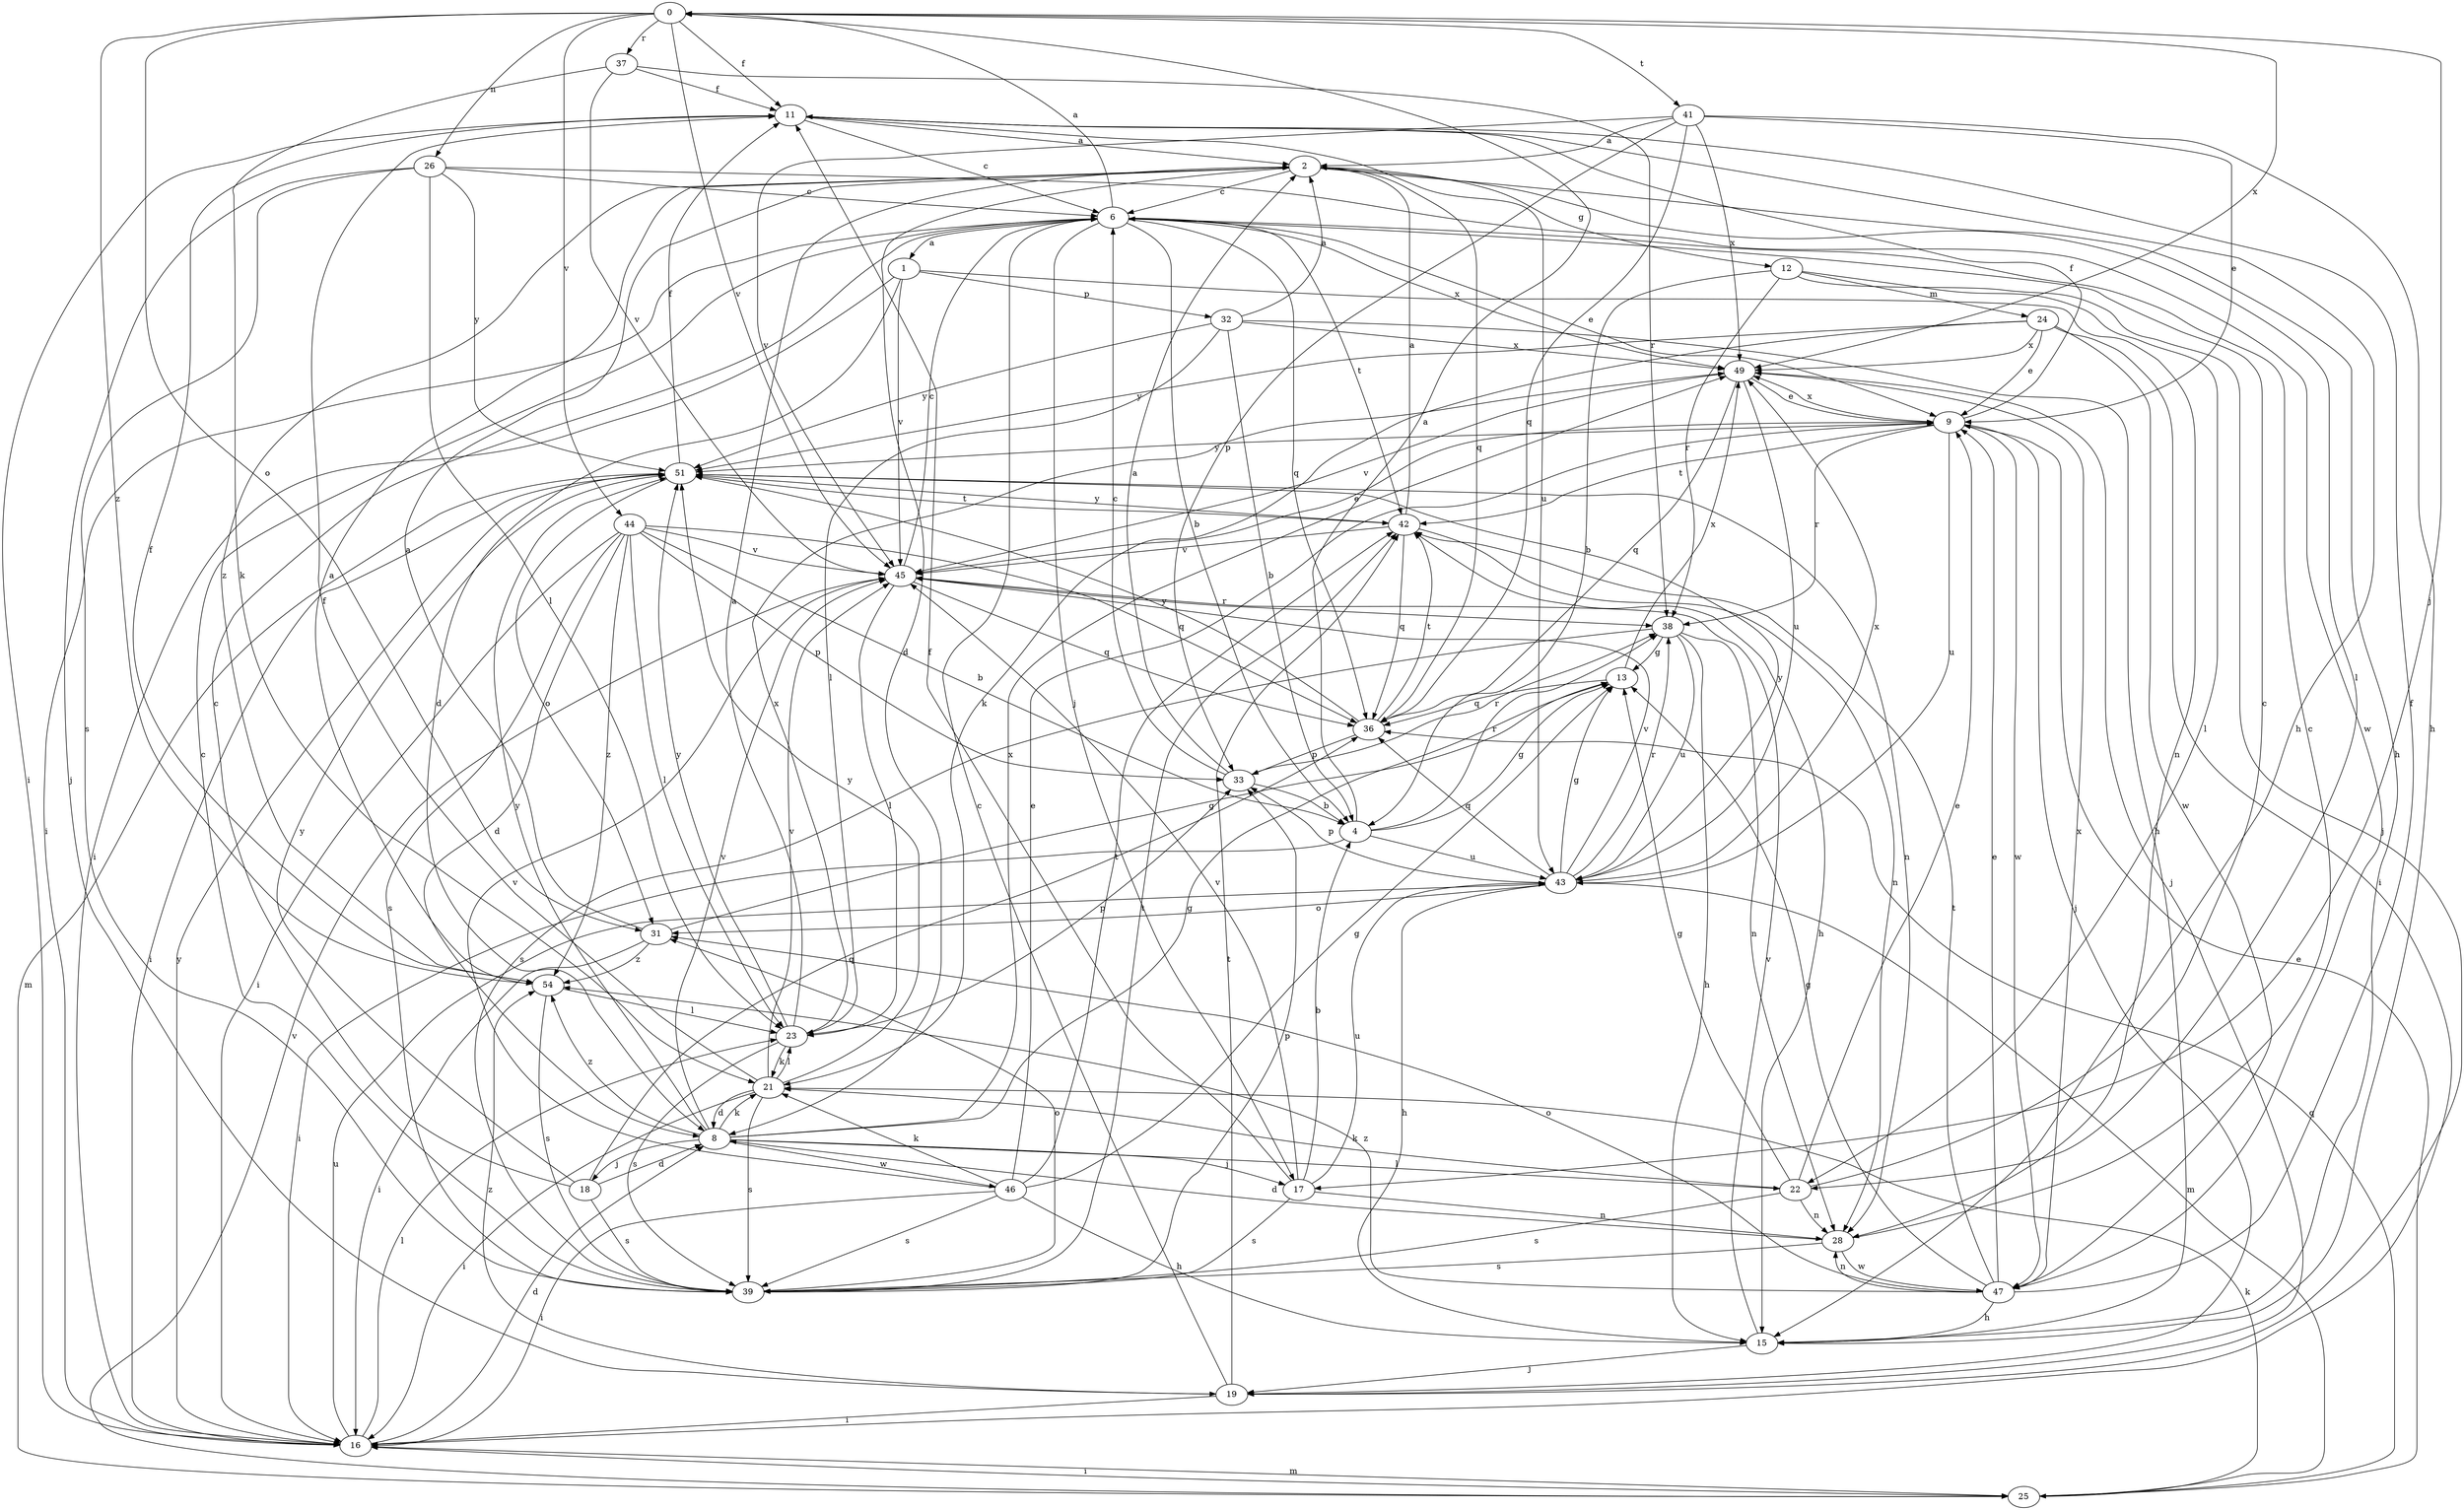 strict digraph  {
0;
1;
2;
4;
6;
8;
9;
11;
12;
13;
15;
16;
17;
18;
19;
21;
22;
23;
24;
25;
26;
28;
31;
32;
33;
36;
37;
38;
39;
41;
42;
43;
44;
45;
46;
47;
49;
51;
54;
0 -> 11  [label=f];
0 -> 17  [label=j];
0 -> 26  [label=n];
0 -> 31  [label=o];
0 -> 37  [label=r];
0 -> 41  [label=t];
0 -> 44  [label=v];
0 -> 45  [label=v];
0 -> 49  [label=x];
0 -> 54  [label=z];
1 -> 8  [label=d];
1 -> 16  [label=i];
1 -> 28  [label=n];
1 -> 32  [label=p];
1 -> 45  [label=v];
2 -> 6  [label=c];
2 -> 8  [label=d];
2 -> 12  [label=g];
2 -> 15  [label=h];
2 -> 22  [label=l];
2 -> 36  [label=q];
2 -> 54  [label=z];
4 -> 0  [label=a];
4 -> 13  [label=g];
4 -> 16  [label=i];
4 -> 38  [label=r];
4 -> 43  [label=u];
6 -> 0  [label=a];
6 -> 1  [label=a];
6 -> 4  [label=b];
6 -> 9  [label=e];
6 -> 16  [label=i];
6 -> 17  [label=j];
6 -> 36  [label=q];
6 -> 42  [label=t];
6 -> 49  [label=x];
8 -> 13  [label=g];
8 -> 17  [label=j];
8 -> 18  [label=j];
8 -> 21  [label=k];
8 -> 22  [label=l];
8 -> 45  [label=v];
8 -> 46  [label=w];
8 -> 49  [label=x];
8 -> 51  [label=y];
8 -> 54  [label=z];
9 -> 11  [label=f];
9 -> 19  [label=j];
9 -> 38  [label=r];
9 -> 42  [label=t];
9 -> 43  [label=u];
9 -> 47  [label=w];
9 -> 49  [label=x];
9 -> 51  [label=y];
11 -> 2  [label=a];
11 -> 6  [label=c];
11 -> 15  [label=h];
11 -> 16  [label=i];
11 -> 43  [label=u];
12 -> 4  [label=b];
12 -> 19  [label=j];
12 -> 22  [label=l];
12 -> 24  [label=m];
12 -> 38  [label=r];
13 -> 36  [label=q];
13 -> 49  [label=x];
15 -> 19  [label=j];
15 -> 45  [label=v];
16 -> 8  [label=d];
16 -> 23  [label=l];
16 -> 25  [label=m];
16 -> 43  [label=u];
16 -> 51  [label=y];
17 -> 4  [label=b];
17 -> 11  [label=f];
17 -> 28  [label=n];
17 -> 39  [label=s];
17 -> 43  [label=u];
17 -> 45  [label=v];
18 -> 6  [label=c];
18 -> 8  [label=d];
18 -> 36  [label=q];
18 -> 39  [label=s];
18 -> 51  [label=y];
19 -> 6  [label=c];
19 -> 16  [label=i];
19 -> 42  [label=t];
19 -> 54  [label=z];
21 -> 8  [label=d];
21 -> 11  [label=f];
21 -> 16  [label=i];
21 -> 23  [label=l];
21 -> 39  [label=s];
21 -> 45  [label=v];
21 -> 51  [label=y];
22 -> 6  [label=c];
22 -> 9  [label=e];
22 -> 13  [label=g];
22 -> 21  [label=k];
22 -> 28  [label=n];
22 -> 39  [label=s];
23 -> 2  [label=a];
23 -> 21  [label=k];
23 -> 33  [label=p];
23 -> 39  [label=s];
23 -> 49  [label=x];
23 -> 51  [label=y];
24 -> 9  [label=e];
24 -> 16  [label=i];
24 -> 21  [label=k];
24 -> 47  [label=w];
24 -> 49  [label=x];
24 -> 51  [label=y];
25 -> 9  [label=e];
25 -> 16  [label=i];
25 -> 21  [label=k];
25 -> 36  [label=q];
25 -> 45  [label=v];
26 -> 6  [label=c];
26 -> 19  [label=j];
26 -> 23  [label=l];
26 -> 39  [label=s];
26 -> 47  [label=w];
26 -> 51  [label=y];
28 -> 6  [label=c];
28 -> 8  [label=d];
28 -> 39  [label=s];
28 -> 47  [label=w];
31 -> 2  [label=a];
31 -> 13  [label=g];
31 -> 16  [label=i];
31 -> 54  [label=z];
32 -> 2  [label=a];
32 -> 4  [label=b];
32 -> 15  [label=h];
32 -> 23  [label=l];
32 -> 49  [label=x];
32 -> 51  [label=y];
33 -> 2  [label=a];
33 -> 4  [label=b];
33 -> 6  [label=c];
33 -> 38  [label=r];
36 -> 33  [label=p];
36 -> 42  [label=t];
36 -> 51  [label=y];
37 -> 11  [label=f];
37 -> 21  [label=k];
37 -> 38  [label=r];
37 -> 45  [label=v];
38 -> 13  [label=g];
38 -> 15  [label=h];
38 -> 28  [label=n];
38 -> 39  [label=s];
38 -> 43  [label=u];
39 -> 6  [label=c];
39 -> 31  [label=o];
39 -> 33  [label=p];
39 -> 42  [label=t];
41 -> 2  [label=a];
41 -> 9  [label=e];
41 -> 15  [label=h];
41 -> 33  [label=p];
41 -> 36  [label=q];
41 -> 45  [label=v];
41 -> 49  [label=x];
42 -> 2  [label=a];
42 -> 15  [label=h];
42 -> 28  [label=n];
42 -> 36  [label=q];
42 -> 45  [label=v];
42 -> 51  [label=y];
43 -> 13  [label=g];
43 -> 15  [label=h];
43 -> 25  [label=m];
43 -> 31  [label=o];
43 -> 33  [label=p];
43 -> 36  [label=q];
43 -> 38  [label=r];
43 -> 45  [label=v];
43 -> 49  [label=x];
43 -> 51  [label=y];
44 -> 4  [label=b];
44 -> 8  [label=d];
44 -> 16  [label=i];
44 -> 23  [label=l];
44 -> 33  [label=p];
44 -> 36  [label=q];
44 -> 39  [label=s];
44 -> 45  [label=v];
44 -> 54  [label=z];
45 -> 6  [label=c];
45 -> 9  [label=e];
45 -> 23  [label=l];
45 -> 36  [label=q];
45 -> 38  [label=r];
46 -> 9  [label=e];
46 -> 13  [label=g];
46 -> 15  [label=h];
46 -> 16  [label=i];
46 -> 21  [label=k];
46 -> 39  [label=s];
46 -> 42  [label=t];
46 -> 45  [label=v];
47 -> 9  [label=e];
47 -> 11  [label=f];
47 -> 13  [label=g];
47 -> 15  [label=h];
47 -> 28  [label=n];
47 -> 31  [label=o];
47 -> 42  [label=t];
47 -> 49  [label=x];
47 -> 54  [label=z];
49 -> 9  [label=e];
49 -> 19  [label=j];
49 -> 36  [label=q];
49 -> 43  [label=u];
49 -> 45  [label=v];
51 -> 11  [label=f];
51 -> 16  [label=i];
51 -> 25  [label=m];
51 -> 28  [label=n];
51 -> 31  [label=o];
51 -> 42  [label=t];
54 -> 2  [label=a];
54 -> 11  [label=f];
54 -> 23  [label=l];
54 -> 39  [label=s];
}

